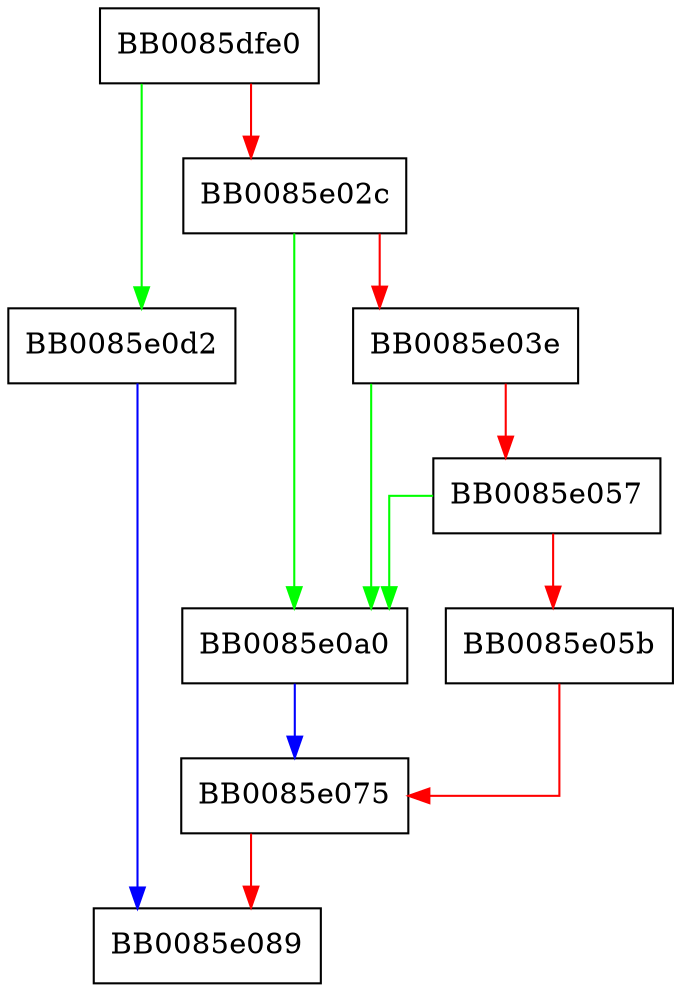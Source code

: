 digraph BN_GF2m_mod_exp {
  node [shape="box"];
  graph [splines=ortho];
  BB0085dfe0 -> BB0085e0d2 [color="green"];
  BB0085dfe0 -> BB0085e02c [color="red"];
  BB0085e02c -> BB0085e0a0 [color="green"];
  BB0085e02c -> BB0085e03e [color="red"];
  BB0085e03e -> BB0085e0a0 [color="green"];
  BB0085e03e -> BB0085e057 [color="red"];
  BB0085e057 -> BB0085e0a0 [color="green"];
  BB0085e057 -> BB0085e05b [color="red"];
  BB0085e05b -> BB0085e075 [color="red"];
  BB0085e075 -> BB0085e089 [color="red"];
  BB0085e0a0 -> BB0085e075 [color="blue"];
  BB0085e0d2 -> BB0085e089 [color="blue"];
}